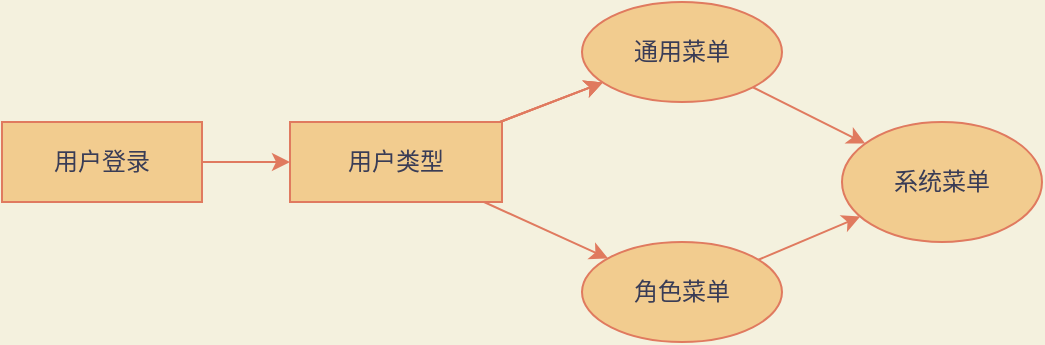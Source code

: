 <mxfile version="15.4.0" type="device"><diagram id="qxSXMAvbStQdO2jx6goY" name="第 1 页"><mxGraphModel dx="1024" dy="592" grid="1" gridSize="10" guides="1" tooltips="1" connect="1" arrows="1" fold="1" page="1" pageScale="1" pageWidth="827" pageHeight="1169" background="#F4F1DE" math="0" shadow="0"><root><mxCell id="0"/><mxCell id="1" parent="0"/><mxCell id="ak0GU_uV8LmKk_rxnvG7-9" value="" style="edgeStyle=none;rounded=0;orthogonalLoop=1;jettySize=auto;html=1;labelBackgroundColor=#F4F1DE;strokeColor=#E07A5F;fontColor=#393C56;" edge="1" parent="1" source="ak0GU_uV8LmKk_rxnvG7-1" target="ak0GU_uV8LmKk_rxnvG7-2"><mxGeometry relative="1" as="geometry"/></mxCell><mxCell id="ak0GU_uV8LmKk_rxnvG7-1" value="用户登录" style="rounded=0;whiteSpace=wrap;html=1;fillColor=#F2CC8F;strokeColor=#E07A5F;fontColor=#393C56;" vertex="1" parent="1"><mxGeometry x="150" y="200" width="100" height="40" as="geometry"/></mxCell><mxCell id="ak0GU_uV8LmKk_rxnvG7-5" value="" style="rounded=0;orthogonalLoop=1;jettySize=auto;html=1;labelBackgroundColor=#F4F1DE;strokeColor=#E07A5F;fontColor=#393C56;" edge="1" parent="1" source="ak0GU_uV8LmKk_rxnvG7-2" target="ak0GU_uV8LmKk_rxnvG7-3"><mxGeometry relative="1" as="geometry"/></mxCell><mxCell id="ak0GU_uV8LmKk_rxnvG7-6" value="" style="edgeStyle=none;rounded=0;orthogonalLoop=1;jettySize=auto;html=1;labelBackgroundColor=#F4F1DE;strokeColor=#E07A5F;fontColor=#393C56;" edge="1" parent="1" source="ak0GU_uV8LmKk_rxnvG7-2" target="ak0GU_uV8LmKk_rxnvG7-3"><mxGeometry relative="1" as="geometry"/></mxCell><mxCell id="ak0GU_uV8LmKk_rxnvG7-7" value="" style="edgeStyle=none;rounded=0;orthogonalLoop=1;jettySize=auto;html=1;labelBackgroundColor=#F4F1DE;strokeColor=#E07A5F;fontColor=#393C56;" edge="1" parent="1" source="ak0GU_uV8LmKk_rxnvG7-2" target="ak0GU_uV8LmKk_rxnvG7-3"><mxGeometry relative="1" as="geometry"/></mxCell><mxCell id="ak0GU_uV8LmKk_rxnvG7-8" value="" style="edgeStyle=none;rounded=0;orthogonalLoop=1;jettySize=auto;html=1;labelBackgroundColor=#F4F1DE;strokeColor=#E07A5F;fontColor=#393C56;" edge="1" parent="1" source="ak0GU_uV8LmKk_rxnvG7-2" target="ak0GU_uV8LmKk_rxnvG7-4"><mxGeometry relative="1" as="geometry"/></mxCell><mxCell id="ak0GU_uV8LmKk_rxnvG7-2" value="用户类型" style="rounded=0;whiteSpace=wrap;html=1;fillColor=#F2CC8F;strokeColor=#E07A5F;fontColor=#393C56;" vertex="1" parent="1"><mxGeometry x="294" y="200" width="106" height="40" as="geometry"/></mxCell><mxCell id="ak0GU_uV8LmKk_rxnvG7-11" value="" style="edgeStyle=none;rounded=0;orthogonalLoop=1;jettySize=auto;html=1;labelBackgroundColor=#F4F1DE;strokeColor=#E07A5F;fontColor=#393C56;" edge="1" parent="1" source="ak0GU_uV8LmKk_rxnvG7-3" target="ak0GU_uV8LmKk_rxnvG7-10"><mxGeometry relative="1" as="geometry"/></mxCell><mxCell id="ak0GU_uV8LmKk_rxnvG7-3" value="通用菜单" style="ellipse;whiteSpace=wrap;html=1;fillColor=#F2CC8F;strokeColor=#E07A5F;fontColor=#393C56;" vertex="1" parent="1"><mxGeometry x="440" y="140" width="100" height="50" as="geometry"/></mxCell><mxCell id="ak0GU_uV8LmKk_rxnvG7-12" value="" style="edgeStyle=none;rounded=0;orthogonalLoop=1;jettySize=auto;html=1;labelBackgroundColor=#F4F1DE;strokeColor=#E07A5F;fontColor=#393C56;" edge="1" parent="1" source="ak0GU_uV8LmKk_rxnvG7-4" target="ak0GU_uV8LmKk_rxnvG7-10"><mxGeometry relative="1" as="geometry"/></mxCell><mxCell id="ak0GU_uV8LmKk_rxnvG7-4" value="角色菜单" style="ellipse;whiteSpace=wrap;html=1;fillColor=#F2CC8F;strokeColor=#E07A5F;fontColor=#393C56;" vertex="1" parent="1"><mxGeometry x="440" y="260" width="100" height="50" as="geometry"/></mxCell><mxCell id="ak0GU_uV8LmKk_rxnvG7-10" value="系统菜单" style="ellipse;whiteSpace=wrap;html=1;fillColor=#F2CC8F;strokeColor=#E07A5F;fontColor=#393C56;" vertex="1" parent="1"><mxGeometry x="570" y="200" width="100" height="60" as="geometry"/></mxCell></root></mxGraphModel></diagram></mxfile>